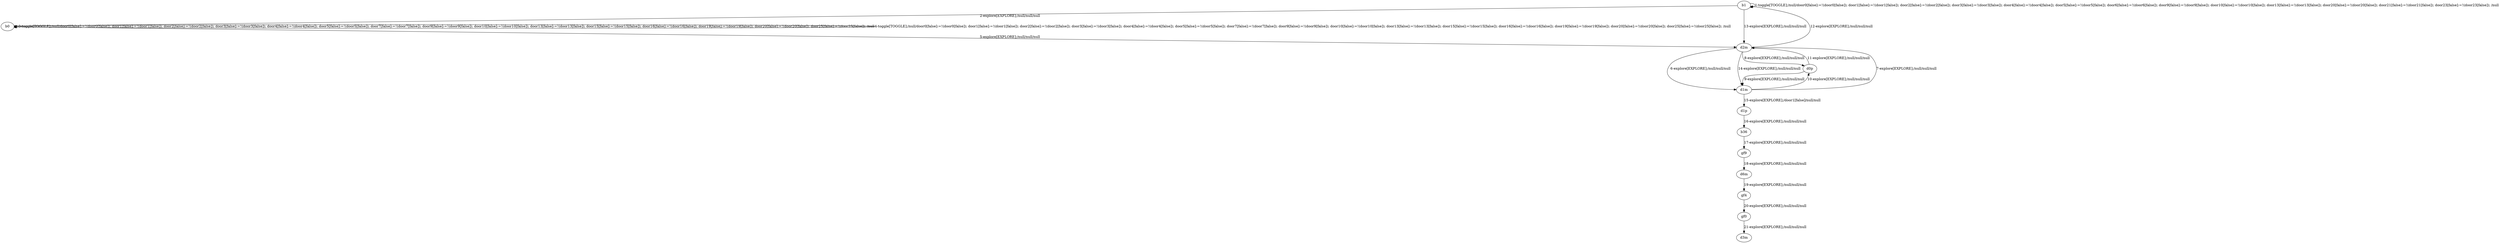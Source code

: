 # Total number of goals covered by this test: 1
# gf4 --> gf0

digraph g {
"b1" -> "b1" [label = "1-toggle[TOGGLE];/null/door0[false]:=!(door0[false]); door1[false]:=!(door1[false]); door2[false]:=!(door2[false]); door3[false]:=!(door3[false]); door4[false]:=!(door4[false]); door5[false]:=!(door5[false]); door6[false]:=!(door6[false]); door9[false]:=!(door9[false]); door10[false]:=!(door10[false]); door13[false]:=!(door13[false]); door20[false]:=!(door20[false]); door21[false]:=!(door21[false]); door23[false]:=!(door23[false]); /null"];
"b1" -> "b0" [label = "2-explore[EXPLORE];/null/null/null"];
"b0" -> "b0" [label = "3-toggle[TOGGLE];/null/door0[false]:=!(door0[false]); door1[false]:=!(door1[false]); door2[false]:=!(door2[false]); door3[false]:=!(door3[false]); door4[false]:=!(door4[false]); door5[false]:=!(door5[false]); door7[false]:=!(door7[false]); door9[false]:=!(door9[false]); door10[false]:=!(door10[false]); door13[false]:=!(door13[false]); door15[false]:=!(door15[false]); door16[false]:=!(door16[false]); door19[false]:=!(door19[false]); door20[false]:=!(door20[false]); door25[false]:=!(door25[false]); /null"];
"b0" -> "b0" [label = "4-toggle[TOGGLE];/null/door0[false]:=!(door0[false]); door1[false]:=!(door1[false]); door2[false]:=!(door2[false]); door3[false]:=!(door3[false]); door4[false]:=!(door4[false]); door5[false]:=!(door5[false]); door7[false]:=!(door7[false]); door9[false]:=!(door9[false]); door10[false]:=!(door10[false]); door13[false]:=!(door13[false]); door15[false]:=!(door15[false]); door16[false]:=!(door16[false]); door19[false]:=!(door19[false]); door20[false]:=!(door20[false]); door25[false]:=!(door25[false]); /null"];
"b0" -> "d2m" [label = "5-explore[EXPLORE];/null/null/null"];
"d2m" -> "d1m" [label = "6-explore[EXPLORE];/null/null/null"];
"d1m" -> "d2m" [label = "7-explore[EXPLORE];/null/null/null"];
"d2m" -> "d0p" [label = "8-explore[EXPLORE];/null/null/null"];
"d0p" -> "d1m" [label = "9-explore[EXPLORE];/null/null/null"];
"d1m" -> "d0p" [label = "10-explore[EXPLORE];/null/null/null"];
"d0p" -> "d2m" [label = "11-explore[EXPLORE];/null/null/null"];
"d2m" -> "b1" [label = "12-explore[EXPLORE];/null/null/null"];
"b1" -> "d2m" [label = "13-explore[EXPLORE];/null/null/null"];
"d2m" -> "d1m" [label = "14-explore[EXPLORE];/null/null/null"];
"d1m" -> "d1p" [label = "15-explore[EXPLORE];/door1[false]/null/null"];
"d1p" -> "b36" [label = "16-explore[EXPLORE];/null/null/null"];
"b36" -> "gf9" [label = "17-explore[EXPLORE];/null/null/null"];
"gf9" -> "d6m" [label = "18-explore[EXPLORE];/null/null/null"];
"d6m" -> "gf4" [label = "19-explore[EXPLORE];/null/null/null"];
"gf4" -> "gf0" [label = "20-explore[EXPLORE];/null/null/null"];
"gf0" -> "d3m" [label = "21-explore[EXPLORE];/null/null/null"];
}